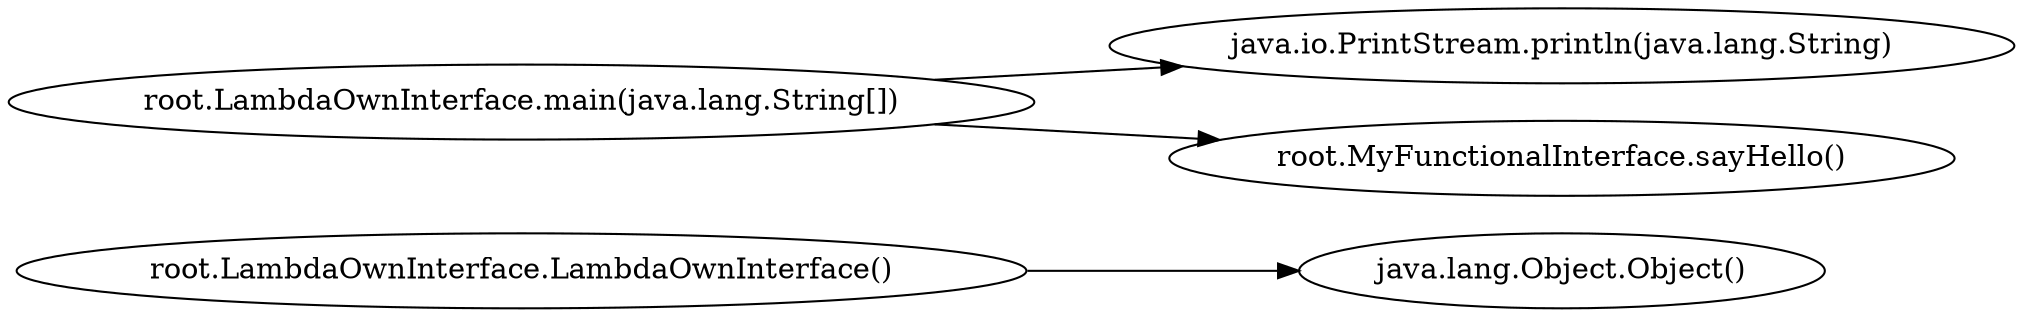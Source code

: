 digraph graphname {
rankdir="LR";
0 [label="root.LambdaOwnInterface.LambdaOwnInterface()"]
1 [label="java.lang.Object.Object()"]
2 [label="root.LambdaOwnInterface.main(java.lang.String[])"]
4 [label="java.io.PrintStream.println(java.lang.String)"]
3 [label="root.MyFunctionalInterface.sayHello()"]
0 -> 1
2 -> 3
2 -> 4
}
